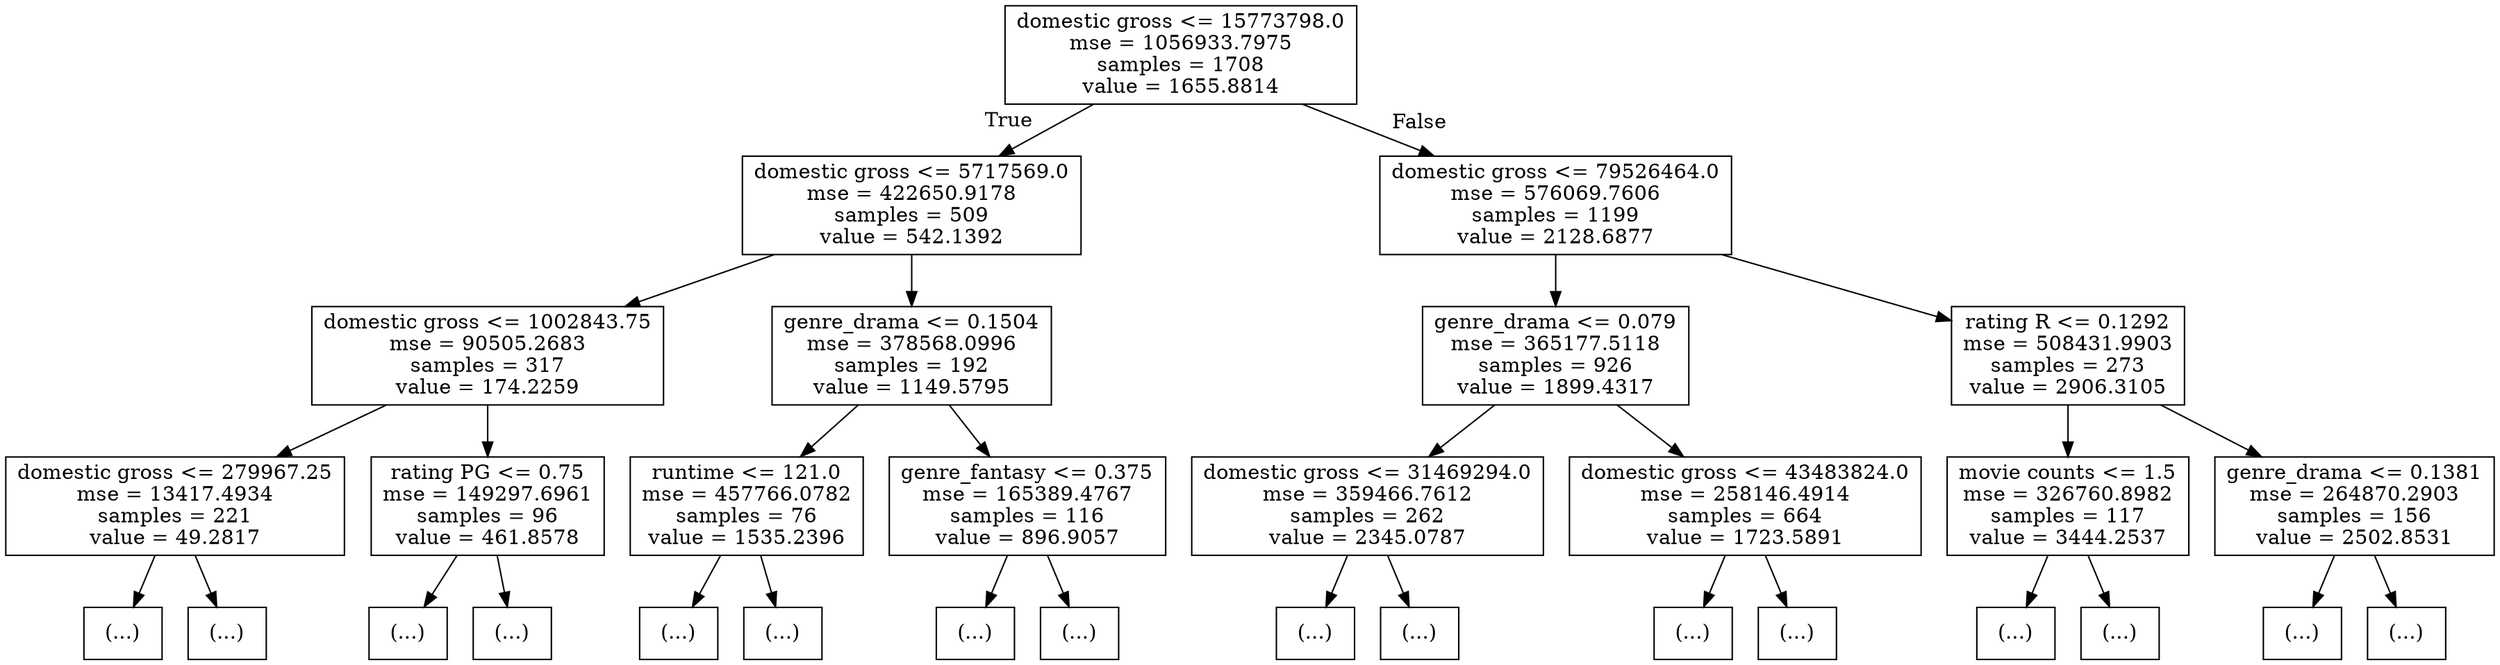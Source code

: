 digraph Tree {
node [shape=box] ;
0 [label="domestic gross <= 15773798.0\nmse = 1056933.7975\nsamples = 1708\nvalue = 1655.8814"] ;
1 [label="domestic gross <= 5717569.0\nmse = 422650.9178\nsamples = 509\nvalue = 542.1392"] ;
0 -> 1 [labeldistance=2.5, labelangle=45, headlabel="True"] ;
2 [label="domestic gross <= 1002843.75\nmse = 90505.2683\nsamples = 317\nvalue = 174.2259"] ;
1 -> 2 ;
3 [label="domestic gross <= 279967.25\nmse = 13417.4934\nsamples = 221\nvalue = 49.2817"] ;
2 -> 3 ;
4 [label="(...)"] ;
3 -> 4 ;
5 [label="(...)"] ;
3 -> 5 ;
6 [label="rating PG <= 0.75\nmse = 149297.6961\nsamples = 96\nvalue = 461.8578"] ;
2 -> 6 ;
7 [label="(...)"] ;
6 -> 7 ;
8 [label="(...)"] ;
6 -> 8 ;
9 [label="genre_drama <= 0.1504\nmse = 378568.0996\nsamples = 192\nvalue = 1149.5795"] ;
1 -> 9 ;
10 [label="runtime <= 121.0\nmse = 457766.0782\nsamples = 76\nvalue = 1535.2396"] ;
9 -> 10 ;
11 [label="(...)"] ;
10 -> 11 ;
12 [label="(...)"] ;
10 -> 12 ;
13 [label="genre_fantasy <= 0.375\nmse = 165389.4767\nsamples = 116\nvalue = 896.9057"] ;
9 -> 13 ;
14 [label="(...)"] ;
13 -> 14 ;
15 [label="(...)"] ;
13 -> 15 ;
16 [label="domestic gross <= 79526464.0\nmse = 576069.7606\nsamples = 1199\nvalue = 2128.6877"] ;
0 -> 16 [labeldistance=2.5, labelangle=-45, headlabel="False"] ;
17 [label="genre_drama <= 0.079\nmse = 365177.5118\nsamples = 926\nvalue = 1899.4317"] ;
16 -> 17 ;
18 [label="domestic gross <= 31469294.0\nmse = 359466.7612\nsamples = 262\nvalue = 2345.0787"] ;
17 -> 18 ;
19 [label="(...)"] ;
18 -> 19 ;
20 [label="(...)"] ;
18 -> 20 ;
21 [label="domestic gross <= 43483824.0\nmse = 258146.4914\nsamples = 664\nvalue = 1723.5891"] ;
17 -> 21 ;
22 [label="(...)"] ;
21 -> 22 ;
23 [label="(...)"] ;
21 -> 23 ;
24 [label="rating R <= 0.1292\nmse = 508431.9903\nsamples = 273\nvalue = 2906.3105"] ;
16 -> 24 ;
25 [label="movie counts <= 1.5\nmse = 326760.8982\nsamples = 117\nvalue = 3444.2537"] ;
24 -> 25 ;
26 [label="(...)"] ;
25 -> 26 ;
27 [label="(...)"] ;
25 -> 27 ;
28 [label="genre_drama <= 0.1381\nmse = 264870.2903\nsamples = 156\nvalue = 2502.8531"] ;
24 -> 28 ;
29 [label="(...)"] ;
28 -> 29 ;
30 [label="(...)"] ;
28 -> 30 ;
}